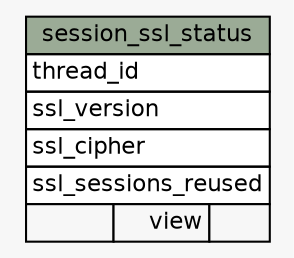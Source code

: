 // dot 2.44.1 on Linux 5.5.13-arch2-1
// SchemaSpy rev 590
digraph "session_ssl_status" {
  graph [
    rankdir="RL"
    bgcolor="#f7f7f7"
    nodesep="0.18"
    ranksep="0.46"
    fontname="Helvetica"
    fontsize="11"
  ];
  node [
    fontname="Helvetica"
    fontsize="11"
    shape="plaintext"
  ];
  edge [
    arrowsize="0.8"
  ];
  "session_ssl_status" [
    label=<
    <TABLE BORDER="0" CELLBORDER="1" CELLSPACING="0" BGCOLOR="#ffffff">
      <TR><TD COLSPAN="3" BGCOLOR="#9bab96" ALIGN="CENTER">session_ssl_status</TD></TR>
      <TR><TD PORT="thread_id" COLSPAN="3" ALIGN="LEFT">thread_id</TD></TR>
      <TR><TD PORT="ssl_version" COLSPAN="3" ALIGN="LEFT">ssl_version</TD></TR>
      <TR><TD PORT="ssl_cipher" COLSPAN="3" ALIGN="LEFT">ssl_cipher</TD></TR>
      <TR><TD PORT="ssl_sessions_reused" COLSPAN="3" ALIGN="LEFT">ssl_sessions_reused</TD></TR>
      <TR><TD ALIGN="LEFT" BGCOLOR="#f7f7f7">  </TD><TD ALIGN="RIGHT" BGCOLOR="#f7f7f7">view</TD><TD ALIGN="RIGHT" BGCOLOR="#f7f7f7">  </TD></TR>
    </TABLE>>
    URL="tables/session_ssl_status.html"
    tooltip="session_ssl_status"
  ];
}
